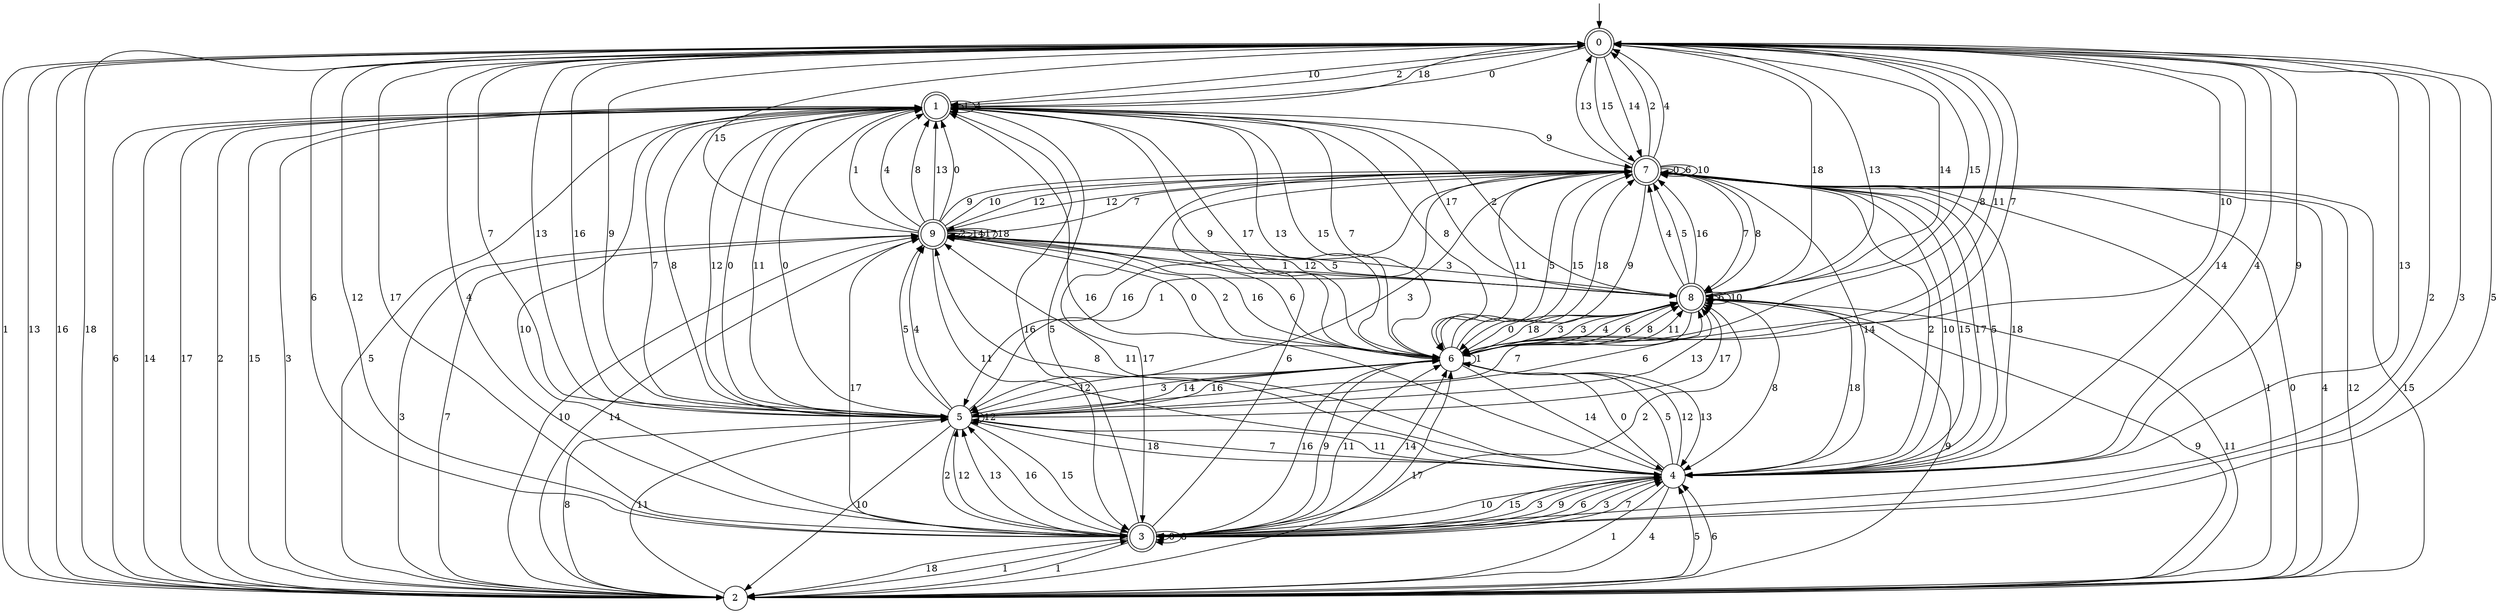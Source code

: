 digraph g {

	s0 [shape="doublecircle" label="0"];
	s1 [shape="doublecircle" label="1"];
	s2 [shape="circle" label="2"];
	s3 [shape="doublecircle" label="3"];
	s4 [shape="circle" label="4"];
	s5 [shape="circle" label="5"];
	s6 [shape="circle" label="6"];
	s7 [shape="doublecircle" label="7"];
	s8 [shape="doublecircle" label="8"];
	s9 [shape="doublecircle" label="9"];
	s0 -> s1 [label="0"];
	s0 -> s2 [label="1"];
	s0 -> s3 [label="2"];
	s0 -> s3 [label="3"];
	s0 -> s4 [label="4"];
	s0 -> s3 [label="5"];
	s0 -> s3 [label="6"];
	s0 -> s5 [label="7"];
	s0 -> s6 [label="8"];
	s0 -> s4 [label="9"];
	s0 -> s1 [label="10"];
	s0 -> s6 [label="11"];
	s0 -> s3 [label="12"];
	s0 -> s5 [label="13"];
	s0 -> s7 [label="14"];
	s0 -> s7 [label="15"];
	s0 -> s5 [label="16"];
	s0 -> s3 [label="17"];
	s0 -> s8 [label="18"];
	s1 -> s5 [label="0"];
	s1 -> s1 [label="1"];
	s1 -> s0 [label="2"];
	s1 -> s2 [label="3"];
	s1 -> s1 [label="4"];
	s1 -> s2 [label="5"];
	s1 -> s2 [label="6"];
	s1 -> s6 [label="7"];
	s1 -> s6 [label="8"];
	s1 -> s7 [label="9"];
	s1 -> s3 [label="10"];
	s1 -> s5 [label="11"];
	s1 -> s5 [label="12"];
	s1 -> s6 [label="13"];
	s1 -> s2 [label="14"];
	s1 -> s6 [label="15"];
	s1 -> s3 [label="16"];
	s1 -> s2 [label="17"];
	s1 -> s0 [label="18"];
	s2 -> s7 [label="0"];
	s2 -> s3 [label="1"];
	s2 -> s1 [label="2"];
	s2 -> s9 [label="3"];
	s2 -> s7 [label="4"];
	s2 -> s4 [label="5"];
	s2 -> s4 [label="6"];
	s2 -> s9 [label="7"];
	s2 -> s5 [label="8"];
	s2 -> s8 [label="9"];
	s2 -> s9 [label="10"];
	s2 -> s5 [label="11"];
	s2 -> s7 [label="12"];
	s2 -> s0 [label="13"];
	s2 -> s9 [label="14"];
	s2 -> s1 [label="15"];
	s2 -> s0 [label="16"];
	s2 -> s6 [label="17"];
	s2 -> s0 [label="18"];
	s3 -> s3 [label="0"];
	s3 -> s2 [label="1"];
	s3 -> s8 [label="2"];
	s3 -> s4 [label="3"];
	s3 -> s0 [label="4"];
	s3 -> s1 [label="5"];
	s3 -> s7 [label="6"];
	s3 -> s4 [label="7"];
	s3 -> s3 [label="8"];
	s3 -> s6 [label="9"];
	s3 -> s4 [label="10"];
	s3 -> s6 [label="11"];
	s3 -> s5 [label="12"];
	s3 -> s5 [label="13"];
	s3 -> s6 [label="14"];
	s3 -> s4 [label="15"];
	s3 -> s5 [label="16"];
	s3 -> s9 [label="17"];
	s3 -> s2 [label="18"];
	s4 -> s6 [label="0"];
	s4 -> s2 [label="1"];
	s4 -> s7 [label="2"];
	s4 -> s3 [label="3"];
	s4 -> s2 [label="4"];
	s4 -> s6 [label="5"];
	s4 -> s3 [label="6"];
	s4 -> s5 [label="7"];
	s4 -> s9 [label="8"];
	s4 -> s3 [label="9"];
	s4 -> s7 [label="10"];
	s4 -> s9 [label="11"];
	s4 -> s6 [label="12"];
	s4 -> s0 [label="13"];
	s4 -> s0 [label="14"];
	s4 -> s7 [label="15"];
	s4 -> s1 [label="16"];
	s4 -> s7 [label="17"];
	s4 -> s8 [label="18"];
	s5 -> s1 [label="0"];
	s5 -> s7 [label="1"];
	s5 -> s3 [label="2"];
	s5 -> s6 [label="3"];
	s5 -> s9 [label="4"];
	s5 -> s9 [label="5"];
	s5 -> s8 [label="6"];
	s5 -> s1 [label="7"];
	s5 -> s1 [label="8"];
	s5 -> s0 [label="9"];
	s5 -> s2 [label="10"];
	s5 -> s4 [label="11"];
	s5 -> s5 [label="12"];
	s5 -> s8 [label="13"];
	s5 -> s6 [label="14"];
	s5 -> s3 [label="15"];
	s5 -> s6 [label="16"];
	s5 -> s8 [label="17"];
	s5 -> s4 [label="18"];
	s6 -> s9 [label="0"];
	s6 -> s6 [label="1"];
	s6 -> s9 [label="2"];
	s6 -> s8 [label="3"];
	s6 -> s8 [label="4"];
	s6 -> s7 [label="5"];
	s6 -> s8 [label="6"];
	s6 -> s0 [label="7"];
	s6 -> s8 [label="8"];
	s6 -> s1 [label="9"];
	s6 -> s0 [label="10"];
	s6 -> s8 [label="11"];
	s6 -> s5 [label="12"];
	s6 -> s4 [label="13"];
	s6 -> s4 [label="14"];
	s6 -> s7 [label="15"];
	s6 -> s3 [label="16"];
	s6 -> s1 [label="17"];
	s6 -> s7 [label="18"];
	s7 -> s7 [label="0"];
	s7 -> s2 [label="1"];
	s7 -> s0 [label="2"];
	s7 -> s5 [label="3"];
	s7 -> s0 [label="4"];
	s7 -> s4 [label="5"];
	s7 -> s7 [label="6"];
	s7 -> s8 [label="7"];
	s7 -> s8 [label="8"];
	s7 -> s6 [label="9"];
	s7 -> s7 [label="10"];
	s7 -> s6 [label="11"];
	s7 -> s9 [label="12"];
	s7 -> s0 [label="13"];
	s7 -> s4 [label="14"];
	s7 -> s2 [label="15"];
	s7 -> s5 [label="16"];
	s7 -> s3 [label="17"];
	s7 -> s4 [label="18"];
	s8 -> s6 [label="0"];
	s8 -> s9 [label="1"];
	s8 -> s1 [label="2"];
	s8 -> s6 [label="3"];
	s8 -> s7 [label="4"];
	s8 -> s7 [label="5"];
	s8 -> s8 [label="6"];
	s8 -> s5 [label="7"];
	s8 -> s4 [label="8"];
	s8 -> s2 [label="9"];
	s8 -> s8 [label="10"];
	s8 -> s2 [label="11"];
	s8 -> s9 [label="12"];
	s8 -> s0 [label="13"];
	s8 -> s0 [label="14"];
	s8 -> s0 [label="15"];
	s8 -> s7 [label="16"];
	s8 -> s1 [label="17"];
	s8 -> s6 [label="18"];
	s9 -> s1 [label="0"];
	s9 -> s1 [label="1"];
	s9 -> s9 [label="2"];
	s9 -> s8 [label="3"];
	s9 -> s1 [label="4"];
	s9 -> s8 [label="5"];
	s9 -> s6 [label="6"];
	s9 -> s7 [label="7"];
	s9 -> s1 [label="8"];
	s9 -> s7 [label="9"];
	s9 -> s7 [label="10"];
	s9 -> s4 [label="11"];
	s9 -> s7 [label="12"];
	s9 -> s1 [label="13"];
	s9 -> s9 [label="14"];
	s9 -> s0 [label="15"];
	s9 -> s6 [label="16"];
	s9 -> s9 [label="17"];
	s9 -> s9 [label="18"];

__start0 [label="" shape="none" width="0" height="0"];
__start0 -> s0;

}
